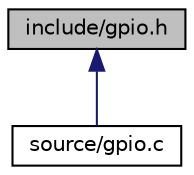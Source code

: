 digraph "include/gpio.h"
{
 // LATEX_PDF_SIZE
  edge [fontname="Helvetica",fontsize="10",labelfontname="Helvetica",labelfontsize="10"];
  node [fontname="Helvetica",fontsize="10",shape=record];
  Node3 [label="include/gpio.h",height=0.2,width=0.4,color="black", fillcolor="grey75", style="filled", fontcolor="black",tooltip="A template of GPIO library for AVR - Atmega32U4."];
  Node3 -> Node4 [dir="back",color="midnightblue",fontsize="10",style="solid",fontname="Helvetica"];
  Node4 [label="source/gpio.c",height=0.2,width=0.4,color="black", fillcolor="white", style="filled",URL="$gpio_8c.html",tooltip="A template of GPIO library for AVR - Atmega32U4."];
}
